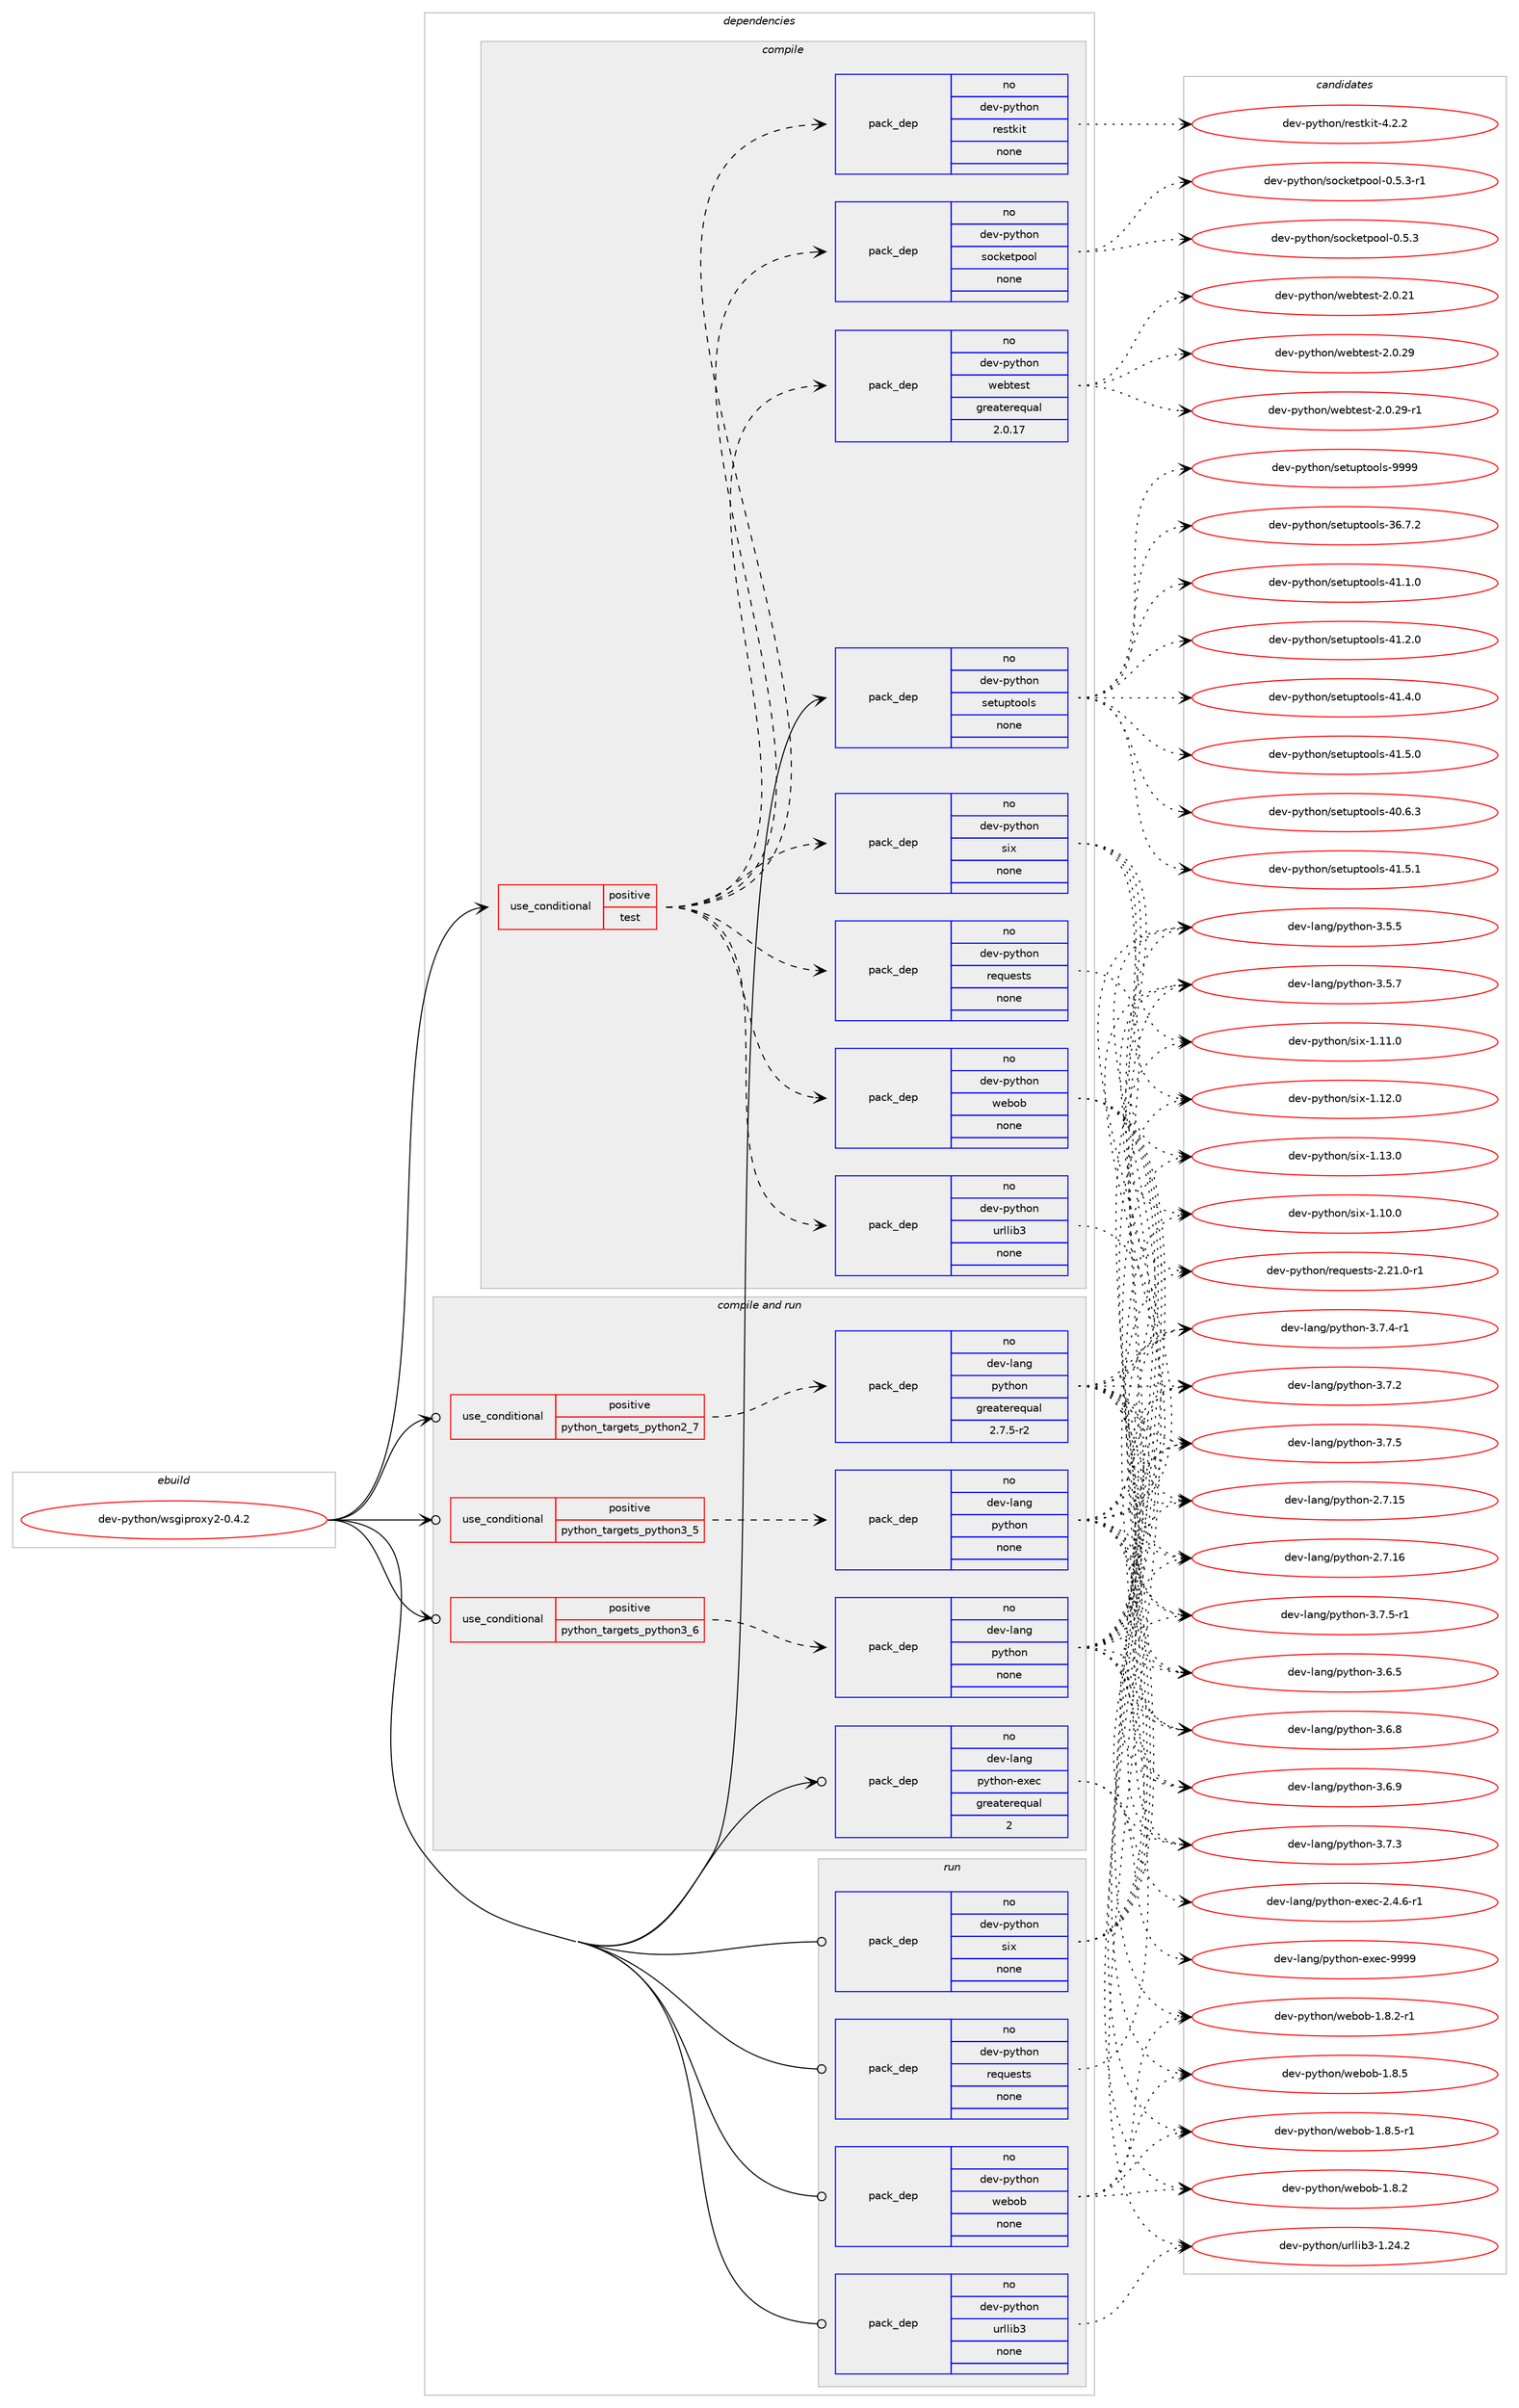 digraph prolog {

# *************
# Graph options
# *************

newrank=true;
concentrate=true;
compound=true;
graph [rankdir=LR,fontname=Helvetica,fontsize=10,ranksep=1.5];#, ranksep=2.5, nodesep=0.2];
edge  [arrowhead=vee];
node  [fontname=Helvetica,fontsize=10];

# **********
# The ebuild
# **********

subgraph cluster_leftcol {
color=gray;
rank=same;
label=<<i>ebuild</i>>;
id [label="dev-python/wsgiproxy2-0.4.2", color=red, width=4, href="../dev-python/wsgiproxy2-0.4.2.svg"];
}

# ****************
# The dependencies
# ****************

subgraph cluster_midcol {
color=gray;
label=<<i>dependencies</i>>;
subgraph cluster_compile {
fillcolor="#eeeeee";
style=filled;
label=<<i>compile</i>>;
subgraph cond151569 {
dependency644236 [label=<<TABLE BORDER="0" CELLBORDER="1" CELLSPACING="0" CELLPADDING="4"><TR><TD ROWSPAN="3" CELLPADDING="10">use_conditional</TD></TR><TR><TD>positive</TD></TR><TR><TD>test</TD></TR></TABLE>>, shape=none, color=red];
subgraph pack480778 {
dependency644237 [label=<<TABLE BORDER="0" CELLBORDER="1" CELLSPACING="0" CELLPADDING="4" WIDTH="220"><TR><TD ROWSPAN="6" CELLPADDING="30">pack_dep</TD></TR><TR><TD WIDTH="110">no</TD></TR><TR><TD>dev-python</TD></TR><TR><TD>urllib3</TD></TR><TR><TD>none</TD></TR><TR><TD></TD></TR></TABLE>>, shape=none, color=blue];
}
dependency644236:e -> dependency644237:w [weight=20,style="dashed",arrowhead="vee"];
subgraph pack480779 {
dependency644238 [label=<<TABLE BORDER="0" CELLBORDER="1" CELLSPACING="0" CELLPADDING="4" WIDTH="220"><TR><TD ROWSPAN="6" CELLPADDING="30">pack_dep</TD></TR><TR><TD WIDTH="110">no</TD></TR><TR><TD>dev-python</TD></TR><TR><TD>requests</TD></TR><TR><TD>none</TD></TR><TR><TD></TD></TR></TABLE>>, shape=none, color=blue];
}
dependency644236:e -> dependency644238:w [weight=20,style="dashed",arrowhead="vee"];
subgraph pack480780 {
dependency644239 [label=<<TABLE BORDER="0" CELLBORDER="1" CELLSPACING="0" CELLPADDING="4" WIDTH="220"><TR><TD ROWSPAN="6" CELLPADDING="30">pack_dep</TD></TR><TR><TD WIDTH="110">no</TD></TR><TR><TD>dev-python</TD></TR><TR><TD>webob</TD></TR><TR><TD>none</TD></TR><TR><TD></TD></TR></TABLE>>, shape=none, color=blue];
}
dependency644236:e -> dependency644239:w [weight=20,style="dashed",arrowhead="vee"];
subgraph pack480781 {
dependency644240 [label=<<TABLE BORDER="0" CELLBORDER="1" CELLSPACING="0" CELLPADDING="4" WIDTH="220"><TR><TD ROWSPAN="6" CELLPADDING="30">pack_dep</TD></TR><TR><TD WIDTH="110">no</TD></TR><TR><TD>dev-python</TD></TR><TR><TD>six</TD></TR><TR><TD>none</TD></TR><TR><TD></TD></TR></TABLE>>, shape=none, color=blue];
}
dependency644236:e -> dependency644240:w [weight=20,style="dashed",arrowhead="vee"];
subgraph pack480782 {
dependency644241 [label=<<TABLE BORDER="0" CELLBORDER="1" CELLSPACING="0" CELLPADDING="4" WIDTH="220"><TR><TD ROWSPAN="6" CELLPADDING="30">pack_dep</TD></TR><TR><TD WIDTH="110">no</TD></TR><TR><TD>dev-python</TD></TR><TR><TD>webtest</TD></TR><TR><TD>greaterequal</TD></TR><TR><TD>2.0.17</TD></TR></TABLE>>, shape=none, color=blue];
}
dependency644236:e -> dependency644241:w [weight=20,style="dashed",arrowhead="vee"];
subgraph pack480783 {
dependency644242 [label=<<TABLE BORDER="0" CELLBORDER="1" CELLSPACING="0" CELLPADDING="4" WIDTH="220"><TR><TD ROWSPAN="6" CELLPADDING="30">pack_dep</TD></TR><TR><TD WIDTH="110">no</TD></TR><TR><TD>dev-python</TD></TR><TR><TD>socketpool</TD></TR><TR><TD>none</TD></TR><TR><TD></TD></TR></TABLE>>, shape=none, color=blue];
}
dependency644236:e -> dependency644242:w [weight=20,style="dashed",arrowhead="vee"];
subgraph pack480784 {
dependency644243 [label=<<TABLE BORDER="0" CELLBORDER="1" CELLSPACING="0" CELLPADDING="4" WIDTH="220"><TR><TD ROWSPAN="6" CELLPADDING="30">pack_dep</TD></TR><TR><TD WIDTH="110">no</TD></TR><TR><TD>dev-python</TD></TR><TR><TD>restkit</TD></TR><TR><TD>none</TD></TR><TR><TD></TD></TR></TABLE>>, shape=none, color=blue];
}
dependency644236:e -> dependency644243:w [weight=20,style="dashed",arrowhead="vee"];
}
id:e -> dependency644236:w [weight=20,style="solid",arrowhead="vee"];
subgraph pack480785 {
dependency644244 [label=<<TABLE BORDER="0" CELLBORDER="1" CELLSPACING="0" CELLPADDING="4" WIDTH="220"><TR><TD ROWSPAN="6" CELLPADDING="30">pack_dep</TD></TR><TR><TD WIDTH="110">no</TD></TR><TR><TD>dev-python</TD></TR><TR><TD>setuptools</TD></TR><TR><TD>none</TD></TR><TR><TD></TD></TR></TABLE>>, shape=none, color=blue];
}
id:e -> dependency644244:w [weight=20,style="solid",arrowhead="vee"];
}
subgraph cluster_compileandrun {
fillcolor="#eeeeee";
style=filled;
label=<<i>compile and run</i>>;
subgraph cond151570 {
dependency644245 [label=<<TABLE BORDER="0" CELLBORDER="1" CELLSPACING="0" CELLPADDING="4"><TR><TD ROWSPAN="3" CELLPADDING="10">use_conditional</TD></TR><TR><TD>positive</TD></TR><TR><TD>python_targets_python2_7</TD></TR></TABLE>>, shape=none, color=red];
subgraph pack480786 {
dependency644246 [label=<<TABLE BORDER="0" CELLBORDER="1" CELLSPACING="0" CELLPADDING="4" WIDTH="220"><TR><TD ROWSPAN="6" CELLPADDING="30">pack_dep</TD></TR><TR><TD WIDTH="110">no</TD></TR><TR><TD>dev-lang</TD></TR><TR><TD>python</TD></TR><TR><TD>greaterequal</TD></TR><TR><TD>2.7.5-r2</TD></TR></TABLE>>, shape=none, color=blue];
}
dependency644245:e -> dependency644246:w [weight=20,style="dashed",arrowhead="vee"];
}
id:e -> dependency644245:w [weight=20,style="solid",arrowhead="odotvee"];
subgraph cond151571 {
dependency644247 [label=<<TABLE BORDER="0" CELLBORDER="1" CELLSPACING="0" CELLPADDING="4"><TR><TD ROWSPAN="3" CELLPADDING="10">use_conditional</TD></TR><TR><TD>positive</TD></TR><TR><TD>python_targets_python3_5</TD></TR></TABLE>>, shape=none, color=red];
subgraph pack480787 {
dependency644248 [label=<<TABLE BORDER="0" CELLBORDER="1" CELLSPACING="0" CELLPADDING="4" WIDTH="220"><TR><TD ROWSPAN="6" CELLPADDING="30">pack_dep</TD></TR><TR><TD WIDTH="110">no</TD></TR><TR><TD>dev-lang</TD></TR><TR><TD>python</TD></TR><TR><TD>none</TD></TR><TR><TD></TD></TR></TABLE>>, shape=none, color=blue];
}
dependency644247:e -> dependency644248:w [weight=20,style="dashed",arrowhead="vee"];
}
id:e -> dependency644247:w [weight=20,style="solid",arrowhead="odotvee"];
subgraph cond151572 {
dependency644249 [label=<<TABLE BORDER="0" CELLBORDER="1" CELLSPACING="0" CELLPADDING="4"><TR><TD ROWSPAN="3" CELLPADDING="10">use_conditional</TD></TR><TR><TD>positive</TD></TR><TR><TD>python_targets_python3_6</TD></TR></TABLE>>, shape=none, color=red];
subgraph pack480788 {
dependency644250 [label=<<TABLE BORDER="0" CELLBORDER="1" CELLSPACING="0" CELLPADDING="4" WIDTH="220"><TR><TD ROWSPAN="6" CELLPADDING="30">pack_dep</TD></TR><TR><TD WIDTH="110">no</TD></TR><TR><TD>dev-lang</TD></TR><TR><TD>python</TD></TR><TR><TD>none</TD></TR><TR><TD></TD></TR></TABLE>>, shape=none, color=blue];
}
dependency644249:e -> dependency644250:w [weight=20,style="dashed",arrowhead="vee"];
}
id:e -> dependency644249:w [weight=20,style="solid",arrowhead="odotvee"];
subgraph pack480789 {
dependency644251 [label=<<TABLE BORDER="0" CELLBORDER="1" CELLSPACING="0" CELLPADDING="4" WIDTH="220"><TR><TD ROWSPAN="6" CELLPADDING="30">pack_dep</TD></TR><TR><TD WIDTH="110">no</TD></TR><TR><TD>dev-lang</TD></TR><TR><TD>python-exec</TD></TR><TR><TD>greaterequal</TD></TR><TR><TD>2</TD></TR></TABLE>>, shape=none, color=blue];
}
id:e -> dependency644251:w [weight=20,style="solid",arrowhead="odotvee"];
}
subgraph cluster_run {
fillcolor="#eeeeee";
style=filled;
label=<<i>run</i>>;
subgraph pack480790 {
dependency644252 [label=<<TABLE BORDER="0" CELLBORDER="1" CELLSPACING="0" CELLPADDING="4" WIDTH="220"><TR><TD ROWSPAN="6" CELLPADDING="30">pack_dep</TD></TR><TR><TD WIDTH="110">no</TD></TR><TR><TD>dev-python</TD></TR><TR><TD>requests</TD></TR><TR><TD>none</TD></TR><TR><TD></TD></TR></TABLE>>, shape=none, color=blue];
}
id:e -> dependency644252:w [weight=20,style="solid",arrowhead="odot"];
subgraph pack480791 {
dependency644253 [label=<<TABLE BORDER="0" CELLBORDER="1" CELLSPACING="0" CELLPADDING="4" WIDTH="220"><TR><TD ROWSPAN="6" CELLPADDING="30">pack_dep</TD></TR><TR><TD WIDTH="110">no</TD></TR><TR><TD>dev-python</TD></TR><TR><TD>six</TD></TR><TR><TD>none</TD></TR><TR><TD></TD></TR></TABLE>>, shape=none, color=blue];
}
id:e -> dependency644253:w [weight=20,style="solid",arrowhead="odot"];
subgraph pack480792 {
dependency644254 [label=<<TABLE BORDER="0" CELLBORDER="1" CELLSPACING="0" CELLPADDING="4" WIDTH="220"><TR><TD ROWSPAN="6" CELLPADDING="30">pack_dep</TD></TR><TR><TD WIDTH="110">no</TD></TR><TR><TD>dev-python</TD></TR><TR><TD>urllib3</TD></TR><TR><TD>none</TD></TR><TR><TD></TD></TR></TABLE>>, shape=none, color=blue];
}
id:e -> dependency644254:w [weight=20,style="solid",arrowhead="odot"];
subgraph pack480793 {
dependency644255 [label=<<TABLE BORDER="0" CELLBORDER="1" CELLSPACING="0" CELLPADDING="4" WIDTH="220"><TR><TD ROWSPAN="6" CELLPADDING="30">pack_dep</TD></TR><TR><TD WIDTH="110">no</TD></TR><TR><TD>dev-python</TD></TR><TR><TD>webob</TD></TR><TR><TD>none</TD></TR><TR><TD></TD></TR></TABLE>>, shape=none, color=blue];
}
id:e -> dependency644255:w [weight=20,style="solid",arrowhead="odot"];
}
}

# **************
# The candidates
# **************

subgraph cluster_choices {
rank=same;
color=gray;
label=<<i>candidates</i>>;

subgraph choice480778 {
color=black;
nodesep=1;
choice1001011184511212111610411111047117114108108105985145494650524650 [label="dev-python/urllib3-1.24.2", color=red, width=4,href="../dev-python/urllib3-1.24.2.svg"];
dependency644237:e -> choice1001011184511212111610411111047117114108108105985145494650524650:w [style=dotted,weight="100"];
}
subgraph choice480779 {
color=black;
nodesep=1;
choice1001011184511212111610411111047114101113117101115116115455046504946484511449 [label="dev-python/requests-2.21.0-r1", color=red, width=4,href="../dev-python/requests-2.21.0-r1.svg"];
dependency644238:e -> choice1001011184511212111610411111047114101113117101115116115455046504946484511449:w [style=dotted,weight="100"];
}
subgraph choice480780 {
color=black;
nodesep=1;
choice10010111845112121116104111110471191019811198454946564650 [label="dev-python/webob-1.8.2", color=red, width=4,href="../dev-python/webob-1.8.2.svg"];
choice100101118451121211161041111104711910198111984549465646504511449 [label="dev-python/webob-1.8.2-r1", color=red, width=4,href="../dev-python/webob-1.8.2-r1.svg"];
choice10010111845112121116104111110471191019811198454946564653 [label="dev-python/webob-1.8.5", color=red, width=4,href="../dev-python/webob-1.8.5.svg"];
choice100101118451121211161041111104711910198111984549465646534511449 [label="dev-python/webob-1.8.5-r1", color=red, width=4,href="../dev-python/webob-1.8.5-r1.svg"];
dependency644239:e -> choice10010111845112121116104111110471191019811198454946564650:w [style=dotted,weight="100"];
dependency644239:e -> choice100101118451121211161041111104711910198111984549465646504511449:w [style=dotted,weight="100"];
dependency644239:e -> choice10010111845112121116104111110471191019811198454946564653:w [style=dotted,weight="100"];
dependency644239:e -> choice100101118451121211161041111104711910198111984549465646534511449:w [style=dotted,weight="100"];
}
subgraph choice480781 {
color=black;
nodesep=1;
choice100101118451121211161041111104711510512045494649484648 [label="dev-python/six-1.10.0", color=red, width=4,href="../dev-python/six-1.10.0.svg"];
choice100101118451121211161041111104711510512045494649494648 [label="dev-python/six-1.11.0", color=red, width=4,href="../dev-python/six-1.11.0.svg"];
choice100101118451121211161041111104711510512045494649504648 [label="dev-python/six-1.12.0", color=red, width=4,href="../dev-python/six-1.12.0.svg"];
choice100101118451121211161041111104711510512045494649514648 [label="dev-python/six-1.13.0", color=red, width=4,href="../dev-python/six-1.13.0.svg"];
dependency644240:e -> choice100101118451121211161041111104711510512045494649484648:w [style=dotted,weight="100"];
dependency644240:e -> choice100101118451121211161041111104711510512045494649494648:w [style=dotted,weight="100"];
dependency644240:e -> choice100101118451121211161041111104711510512045494649504648:w [style=dotted,weight="100"];
dependency644240:e -> choice100101118451121211161041111104711510512045494649514648:w [style=dotted,weight="100"];
}
subgraph choice480782 {
color=black;
nodesep=1;
choice10010111845112121116104111110471191019811610111511645504648465049 [label="dev-python/webtest-2.0.21", color=red, width=4,href="../dev-python/webtest-2.0.21.svg"];
choice10010111845112121116104111110471191019811610111511645504648465057 [label="dev-python/webtest-2.0.29", color=red, width=4,href="../dev-python/webtest-2.0.29.svg"];
choice100101118451121211161041111104711910198116101115116455046484650574511449 [label="dev-python/webtest-2.0.29-r1", color=red, width=4,href="../dev-python/webtest-2.0.29-r1.svg"];
dependency644241:e -> choice10010111845112121116104111110471191019811610111511645504648465049:w [style=dotted,weight="100"];
dependency644241:e -> choice10010111845112121116104111110471191019811610111511645504648465057:w [style=dotted,weight="100"];
dependency644241:e -> choice100101118451121211161041111104711910198116101115116455046484650574511449:w [style=dotted,weight="100"];
}
subgraph choice480783 {
color=black;
nodesep=1;
choice100101118451121211161041111104711511199107101116112111111108454846534651 [label="dev-python/socketpool-0.5.3", color=red, width=4,href="../dev-python/socketpool-0.5.3.svg"];
choice1001011184511212111610411111047115111991071011161121111111084548465346514511449 [label="dev-python/socketpool-0.5.3-r1", color=red, width=4,href="../dev-python/socketpool-0.5.3-r1.svg"];
dependency644242:e -> choice100101118451121211161041111104711511199107101116112111111108454846534651:w [style=dotted,weight="100"];
dependency644242:e -> choice1001011184511212111610411111047115111991071011161121111111084548465346514511449:w [style=dotted,weight="100"];
}
subgraph choice480784 {
color=black;
nodesep=1;
choice1001011184511212111610411111047114101115116107105116455246504650 [label="dev-python/restkit-4.2.2", color=red, width=4,href="../dev-python/restkit-4.2.2.svg"];
dependency644243:e -> choice1001011184511212111610411111047114101115116107105116455246504650:w [style=dotted,weight="100"];
}
subgraph choice480785 {
color=black;
nodesep=1;
choice100101118451121211161041111104711510111611711211611111110811545515446554650 [label="dev-python/setuptools-36.7.2", color=red, width=4,href="../dev-python/setuptools-36.7.2.svg"];
choice100101118451121211161041111104711510111611711211611111110811545524846544651 [label="dev-python/setuptools-40.6.3", color=red, width=4,href="../dev-python/setuptools-40.6.3.svg"];
choice100101118451121211161041111104711510111611711211611111110811545524946494648 [label="dev-python/setuptools-41.1.0", color=red, width=4,href="../dev-python/setuptools-41.1.0.svg"];
choice100101118451121211161041111104711510111611711211611111110811545524946504648 [label="dev-python/setuptools-41.2.0", color=red, width=4,href="../dev-python/setuptools-41.2.0.svg"];
choice100101118451121211161041111104711510111611711211611111110811545524946524648 [label="dev-python/setuptools-41.4.0", color=red, width=4,href="../dev-python/setuptools-41.4.0.svg"];
choice100101118451121211161041111104711510111611711211611111110811545524946534648 [label="dev-python/setuptools-41.5.0", color=red, width=4,href="../dev-python/setuptools-41.5.0.svg"];
choice100101118451121211161041111104711510111611711211611111110811545524946534649 [label="dev-python/setuptools-41.5.1", color=red, width=4,href="../dev-python/setuptools-41.5.1.svg"];
choice10010111845112121116104111110471151011161171121161111111081154557575757 [label="dev-python/setuptools-9999", color=red, width=4,href="../dev-python/setuptools-9999.svg"];
dependency644244:e -> choice100101118451121211161041111104711510111611711211611111110811545515446554650:w [style=dotted,weight="100"];
dependency644244:e -> choice100101118451121211161041111104711510111611711211611111110811545524846544651:w [style=dotted,weight="100"];
dependency644244:e -> choice100101118451121211161041111104711510111611711211611111110811545524946494648:w [style=dotted,weight="100"];
dependency644244:e -> choice100101118451121211161041111104711510111611711211611111110811545524946504648:w [style=dotted,weight="100"];
dependency644244:e -> choice100101118451121211161041111104711510111611711211611111110811545524946524648:w [style=dotted,weight="100"];
dependency644244:e -> choice100101118451121211161041111104711510111611711211611111110811545524946534648:w [style=dotted,weight="100"];
dependency644244:e -> choice100101118451121211161041111104711510111611711211611111110811545524946534649:w [style=dotted,weight="100"];
dependency644244:e -> choice10010111845112121116104111110471151011161171121161111111081154557575757:w [style=dotted,weight="100"];
}
subgraph choice480786 {
color=black;
nodesep=1;
choice10010111845108971101034711212111610411111045504655464953 [label="dev-lang/python-2.7.15", color=red, width=4,href="../dev-lang/python-2.7.15.svg"];
choice10010111845108971101034711212111610411111045504655464954 [label="dev-lang/python-2.7.16", color=red, width=4,href="../dev-lang/python-2.7.16.svg"];
choice100101118451089711010347112121116104111110455146534653 [label="dev-lang/python-3.5.5", color=red, width=4,href="../dev-lang/python-3.5.5.svg"];
choice100101118451089711010347112121116104111110455146534655 [label="dev-lang/python-3.5.7", color=red, width=4,href="../dev-lang/python-3.5.7.svg"];
choice100101118451089711010347112121116104111110455146544653 [label="dev-lang/python-3.6.5", color=red, width=4,href="../dev-lang/python-3.6.5.svg"];
choice100101118451089711010347112121116104111110455146544656 [label="dev-lang/python-3.6.8", color=red, width=4,href="../dev-lang/python-3.6.8.svg"];
choice100101118451089711010347112121116104111110455146544657 [label="dev-lang/python-3.6.9", color=red, width=4,href="../dev-lang/python-3.6.9.svg"];
choice100101118451089711010347112121116104111110455146554650 [label="dev-lang/python-3.7.2", color=red, width=4,href="../dev-lang/python-3.7.2.svg"];
choice100101118451089711010347112121116104111110455146554651 [label="dev-lang/python-3.7.3", color=red, width=4,href="../dev-lang/python-3.7.3.svg"];
choice1001011184510897110103471121211161041111104551465546524511449 [label="dev-lang/python-3.7.4-r1", color=red, width=4,href="../dev-lang/python-3.7.4-r1.svg"];
choice100101118451089711010347112121116104111110455146554653 [label="dev-lang/python-3.7.5", color=red, width=4,href="../dev-lang/python-3.7.5.svg"];
choice1001011184510897110103471121211161041111104551465546534511449 [label="dev-lang/python-3.7.5-r1", color=red, width=4,href="../dev-lang/python-3.7.5-r1.svg"];
dependency644246:e -> choice10010111845108971101034711212111610411111045504655464953:w [style=dotted,weight="100"];
dependency644246:e -> choice10010111845108971101034711212111610411111045504655464954:w [style=dotted,weight="100"];
dependency644246:e -> choice100101118451089711010347112121116104111110455146534653:w [style=dotted,weight="100"];
dependency644246:e -> choice100101118451089711010347112121116104111110455146534655:w [style=dotted,weight="100"];
dependency644246:e -> choice100101118451089711010347112121116104111110455146544653:w [style=dotted,weight="100"];
dependency644246:e -> choice100101118451089711010347112121116104111110455146544656:w [style=dotted,weight="100"];
dependency644246:e -> choice100101118451089711010347112121116104111110455146544657:w [style=dotted,weight="100"];
dependency644246:e -> choice100101118451089711010347112121116104111110455146554650:w [style=dotted,weight="100"];
dependency644246:e -> choice100101118451089711010347112121116104111110455146554651:w [style=dotted,weight="100"];
dependency644246:e -> choice1001011184510897110103471121211161041111104551465546524511449:w [style=dotted,weight="100"];
dependency644246:e -> choice100101118451089711010347112121116104111110455146554653:w [style=dotted,weight="100"];
dependency644246:e -> choice1001011184510897110103471121211161041111104551465546534511449:w [style=dotted,weight="100"];
}
subgraph choice480787 {
color=black;
nodesep=1;
choice10010111845108971101034711212111610411111045504655464953 [label="dev-lang/python-2.7.15", color=red, width=4,href="../dev-lang/python-2.7.15.svg"];
choice10010111845108971101034711212111610411111045504655464954 [label="dev-lang/python-2.7.16", color=red, width=4,href="../dev-lang/python-2.7.16.svg"];
choice100101118451089711010347112121116104111110455146534653 [label="dev-lang/python-3.5.5", color=red, width=4,href="../dev-lang/python-3.5.5.svg"];
choice100101118451089711010347112121116104111110455146534655 [label="dev-lang/python-3.5.7", color=red, width=4,href="../dev-lang/python-3.5.7.svg"];
choice100101118451089711010347112121116104111110455146544653 [label="dev-lang/python-3.6.5", color=red, width=4,href="../dev-lang/python-3.6.5.svg"];
choice100101118451089711010347112121116104111110455146544656 [label="dev-lang/python-3.6.8", color=red, width=4,href="../dev-lang/python-3.6.8.svg"];
choice100101118451089711010347112121116104111110455146544657 [label="dev-lang/python-3.6.9", color=red, width=4,href="../dev-lang/python-3.6.9.svg"];
choice100101118451089711010347112121116104111110455146554650 [label="dev-lang/python-3.7.2", color=red, width=4,href="../dev-lang/python-3.7.2.svg"];
choice100101118451089711010347112121116104111110455146554651 [label="dev-lang/python-3.7.3", color=red, width=4,href="../dev-lang/python-3.7.3.svg"];
choice1001011184510897110103471121211161041111104551465546524511449 [label="dev-lang/python-3.7.4-r1", color=red, width=4,href="../dev-lang/python-3.7.4-r1.svg"];
choice100101118451089711010347112121116104111110455146554653 [label="dev-lang/python-3.7.5", color=red, width=4,href="../dev-lang/python-3.7.5.svg"];
choice1001011184510897110103471121211161041111104551465546534511449 [label="dev-lang/python-3.7.5-r1", color=red, width=4,href="../dev-lang/python-3.7.5-r1.svg"];
dependency644248:e -> choice10010111845108971101034711212111610411111045504655464953:w [style=dotted,weight="100"];
dependency644248:e -> choice10010111845108971101034711212111610411111045504655464954:w [style=dotted,weight="100"];
dependency644248:e -> choice100101118451089711010347112121116104111110455146534653:w [style=dotted,weight="100"];
dependency644248:e -> choice100101118451089711010347112121116104111110455146534655:w [style=dotted,weight="100"];
dependency644248:e -> choice100101118451089711010347112121116104111110455146544653:w [style=dotted,weight="100"];
dependency644248:e -> choice100101118451089711010347112121116104111110455146544656:w [style=dotted,weight="100"];
dependency644248:e -> choice100101118451089711010347112121116104111110455146544657:w [style=dotted,weight="100"];
dependency644248:e -> choice100101118451089711010347112121116104111110455146554650:w [style=dotted,weight="100"];
dependency644248:e -> choice100101118451089711010347112121116104111110455146554651:w [style=dotted,weight="100"];
dependency644248:e -> choice1001011184510897110103471121211161041111104551465546524511449:w [style=dotted,weight="100"];
dependency644248:e -> choice100101118451089711010347112121116104111110455146554653:w [style=dotted,weight="100"];
dependency644248:e -> choice1001011184510897110103471121211161041111104551465546534511449:w [style=dotted,weight="100"];
}
subgraph choice480788 {
color=black;
nodesep=1;
choice10010111845108971101034711212111610411111045504655464953 [label="dev-lang/python-2.7.15", color=red, width=4,href="../dev-lang/python-2.7.15.svg"];
choice10010111845108971101034711212111610411111045504655464954 [label="dev-lang/python-2.7.16", color=red, width=4,href="../dev-lang/python-2.7.16.svg"];
choice100101118451089711010347112121116104111110455146534653 [label="dev-lang/python-3.5.5", color=red, width=4,href="../dev-lang/python-3.5.5.svg"];
choice100101118451089711010347112121116104111110455146534655 [label="dev-lang/python-3.5.7", color=red, width=4,href="../dev-lang/python-3.5.7.svg"];
choice100101118451089711010347112121116104111110455146544653 [label="dev-lang/python-3.6.5", color=red, width=4,href="../dev-lang/python-3.6.5.svg"];
choice100101118451089711010347112121116104111110455146544656 [label="dev-lang/python-3.6.8", color=red, width=4,href="../dev-lang/python-3.6.8.svg"];
choice100101118451089711010347112121116104111110455146544657 [label="dev-lang/python-3.6.9", color=red, width=4,href="../dev-lang/python-3.6.9.svg"];
choice100101118451089711010347112121116104111110455146554650 [label="dev-lang/python-3.7.2", color=red, width=4,href="../dev-lang/python-3.7.2.svg"];
choice100101118451089711010347112121116104111110455146554651 [label="dev-lang/python-3.7.3", color=red, width=4,href="../dev-lang/python-3.7.3.svg"];
choice1001011184510897110103471121211161041111104551465546524511449 [label="dev-lang/python-3.7.4-r1", color=red, width=4,href="../dev-lang/python-3.7.4-r1.svg"];
choice100101118451089711010347112121116104111110455146554653 [label="dev-lang/python-3.7.5", color=red, width=4,href="../dev-lang/python-3.7.5.svg"];
choice1001011184510897110103471121211161041111104551465546534511449 [label="dev-lang/python-3.7.5-r1", color=red, width=4,href="../dev-lang/python-3.7.5-r1.svg"];
dependency644250:e -> choice10010111845108971101034711212111610411111045504655464953:w [style=dotted,weight="100"];
dependency644250:e -> choice10010111845108971101034711212111610411111045504655464954:w [style=dotted,weight="100"];
dependency644250:e -> choice100101118451089711010347112121116104111110455146534653:w [style=dotted,weight="100"];
dependency644250:e -> choice100101118451089711010347112121116104111110455146534655:w [style=dotted,weight="100"];
dependency644250:e -> choice100101118451089711010347112121116104111110455146544653:w [style=dotted,weight="100"];
dependency644250:e -> choice100101118451089711010347112121116104111110455146544656:w [style=dotted,weight="100"];
dependency644250:e -> choice100101118451089711010347112121116104111110455146544657:w [style=dotted,weight="100"];
dependency644250:e -> choice100101118451089711010347112121116104111110455146554650:w [style=dotted,weight="100"];
dependency644250:e -> choice100101118451089711010347112121116104111110455146554651:w [style=dotted,weight="100"];
dependency644250:e -> choice1001011184510897110103471121211161041111104551465546524511449:w [style=dotted,weight="100"];
dependency644250:e -> choice100101118451089711010347112121116104111110455146554653:w [style=dotted,weight="100"];
dependency644250:e -> choice1001011184510897110103471121211161041111104551465546534511449:w [style=dotted,weight="100"];
}
subgraph choice480789 {
color=black;
nodesep=1;
choice10010111845108971101034711212111610411111045101120101994550465246544511449 [label="dev-lang/python-exec-2.4.6-r1", color=red, width=4,href="../dev-lang/python-exec-2.4.6-r1.svg"];
choice10010111845108971101034711212111610411111045101120101994557575757 [label="dev-lang/python-exec-9999", color=red, width=4,href="../dev-lang/python-exec-9999.svg"];
dependency644251:e -> choice10010111845108971101034711212111610411111045101120101994550465246544511449:w [style=dotted,weight="100"];
dependency644251:e -> choice10010111845108971101034711212111610411111045101120101994557575757:w [style=dotted,weight="100"];
}
subgraph choice480790 {
color=black;
nodesep=1;
choice1001011184511212111610411111047114101113117101115116115455046504946484511449 [label="dev-python/requests-2.21.0-r1", color=red, width=4,href="../dev-python/requests-2.21.0-r1.svg"];
dependency644252:e -> choice1001011184511212111610411111047114101113117101115116115455046504946484511449:w [style=dotted,weight="100"];
}
subgraph choice480791 {
color=black;
nodesep=1;
choice100101118451121211161041111104711510512045494649484648 [label="dev-python/six-1.10.0", color=red, width=4,href="../dev-python/six-1.10.0.svg"];
choice100101118451121211161041111104711510512045494649494648 [label="dev-python/six-1.11.0", color=red, width=4,href="../dev-python/six-1.11.0.svg"];
choice100101118451121211161041111104711510512045494649504648 [label="dev-python/six-1.12.0", color=red, width=4,href="../dev-python/six-1.12.0.svg"];
choice100101118451121211161041111104711510512045494649514648 [label="dev-python/six-1.13.0", color=red, width=4,href="../dev-python/six-1.13.0.svg"];
dependency644253:e -> choice100101118451121211161041111104711510512045494649484648:w [style=dotted,weight="100"];
dependency644253:e -> choice100101118451121211161041111104711510512045494649494648:w [style=dotted,weight="100"];
dependency644253:e -> choice100101118451121211161041111104711510512045494649504648:w [style=dotted,weight="100"];
dependency644253:e -> choice100101118451121211161041111104711510512045494649514648:w [style=dotted,weight="100"];
}
subgraph choice480792 {
color=black;
nodesep=1;
choice1001011184511212111610411111047117114108108105985145494650524650 [label="dev-python/urllib3-1.24.2", color=red, width=4,href="../dev-python/urllib3-1.24.2.svg"];
dependency644254:e -> choice1001011184511212111610411111047117114108108105985145494650524650:w [style=dotted,weight="100"];
}
subgraph choice480793 {
color=black;
nodesep=1;
choice10010111845112121116104111110471191019811198454946564650 [label="dev-python/webob-1.8.2", color=red, width=4,href="../dev-python/webob-1.8.2.svg"];
choice100101118451121211161041111104711910198111984549465646504511449 [label="dev-python/webob-1.8.2-r1", color=red, width=4,href="../dev-python/webob-1.8.2-r1.svg"];
choice10010111845112121116104111110471191019811198454946564653 [label="dev-python/webob-1.8.5", color=red, width=4,href="../dev-python/webob-1.8.5.svg"];
choice100101118451121211161041111104711910198111984549465646534511449 [label="dev-python/webob-1.8.5-r1", color=red, width=4,href="../dev-python/webob-1.8.5-r1.svg"];
dependency644255:e -> choice10010111845112121116104111110471191019811198454946564650:w [style=dotted,weight="100"];
dependency644255:e -> choice100101118451121211161041111104711910198111984549465646504511449:w [style=dotted,weight="100"];
dependency644255:e -> choice10010111845112121116104111110471191019811198454946564653:w [style=dotted,weight="100"];
dependency644255:e -> choice100101118451121211161041111104711910198111984549465646534511449:w [style=dotted,weight="100"];
}
}

}
